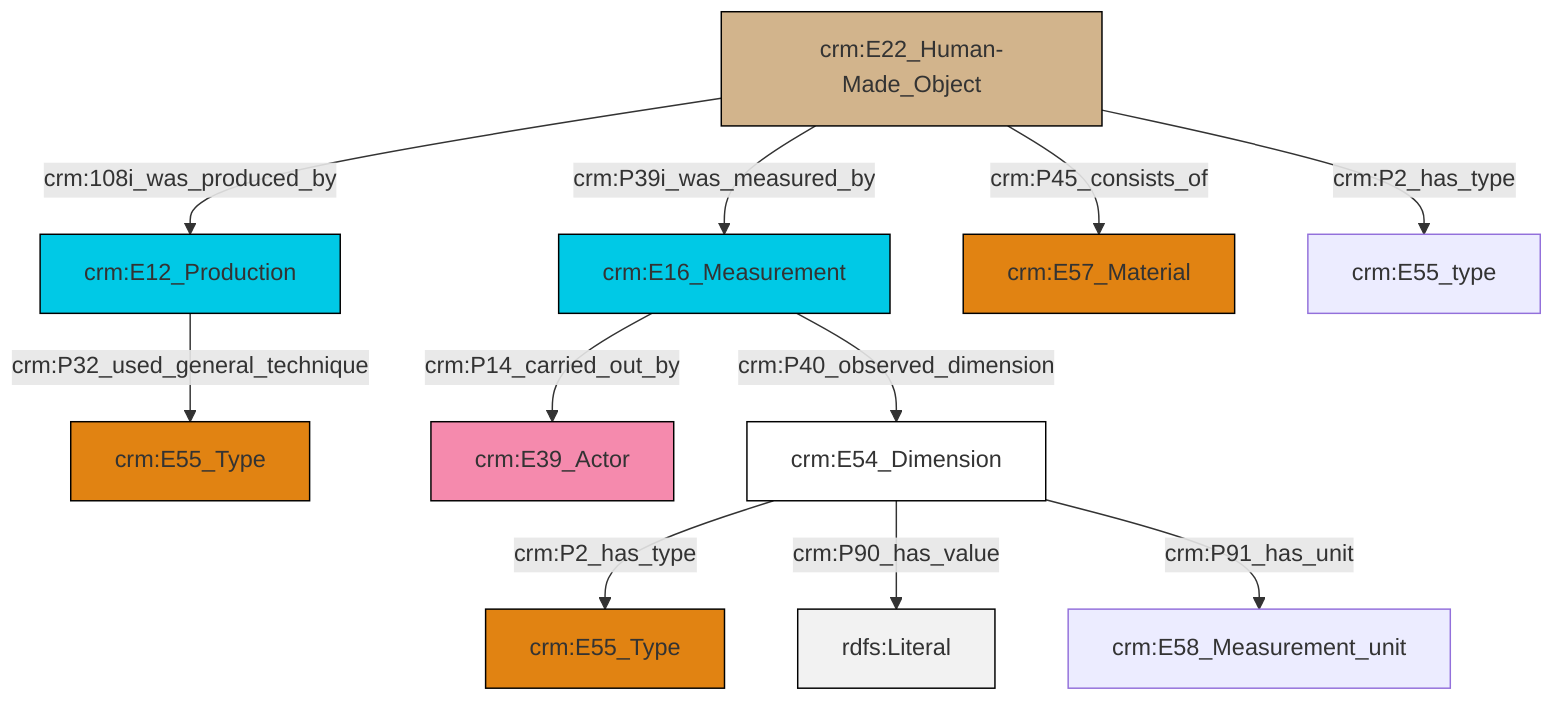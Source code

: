 graph TD
classDef Literal fill:#f2f2f2,stroke:#000000;
classDef CRM_Entity fill:#FFFFFF,stroke:#000000;
classDef Temporal_Entity fill:#00C9E6, stroke:#000000;
classDef Type fill:#E18312, stroke:#000000;
classDef Time-Span fill:#2C9C91, stroke:#000000;
classDef Appellation fill:#FFEB7F, stroke:#000000;
classDef Place fill:#008836, stroke:#000000;
classDef Persistent_Item fill:#B266B2, stroke:#000000;
classDef Conceptual_Object fill:#FFD700, stroke:#000000;
classDef Physical_Thing fill:#D2B48C, stroke:#000000;
classDef Actor fill:#f58aad, stroke:#000000;
classDef PC_Classes fill:#4ce600, stroke:#000000;
classDef Multi fill:#cccccc,stroke:#000000;

0["crm:E12_Production"]:::Temporal_Entity -->|crm:P32_used_general_technique| 2["crm:E55_Type"]:::Type
3["crm:E16_Measurement"]:::Temporal_Entity -->|crm:P14_carried_out_by| 4["crm:E39_Actor"]:::Actor
7["crm:E22_Human-Made_Object"]:::Physical_Thing -->|crm:P2_has_type| 8["crm:E55_type"]:::Default
7["crm:E22_Human-Made_Object"]:::Physical_Thing -->|crm:P39i_was_measured_by| 3["crm:E16_Measurement"]:::Temporal_Entity
3["crm:E16_Measurement"]:::Temporal_Entity -->|crm:P40_observed_dimension| 10["crm:E54_Dimension"]:::CRM_Entity
7["crm:E22_Human-Made_Object"]:::Physical_Thing -->|crm:108i_was_produced_by| 0["crm:E12_Production"]:::Temporal_Entity
7["crm:E22_Human-Made_Object"]:::Physical_Thing -->|crm:P45_consists_of| 5["crm:E57_Material"]:::Type
10["crm:E54_Dimension"]:::CRM_Entity -->|crm:P2_has_type| 15["crm:E55_Type"]:::Type
10["crm:E54_Dimension"]:::CRM_Entity -->|crm:P90_has_value| 16[rdfs:Literal]:::Literal
10["crm:E54_Dimension"]:::CRM_Entity -->|crm:P91_has_unit| 13["crm:E58_Measurement_unit"]:::Default